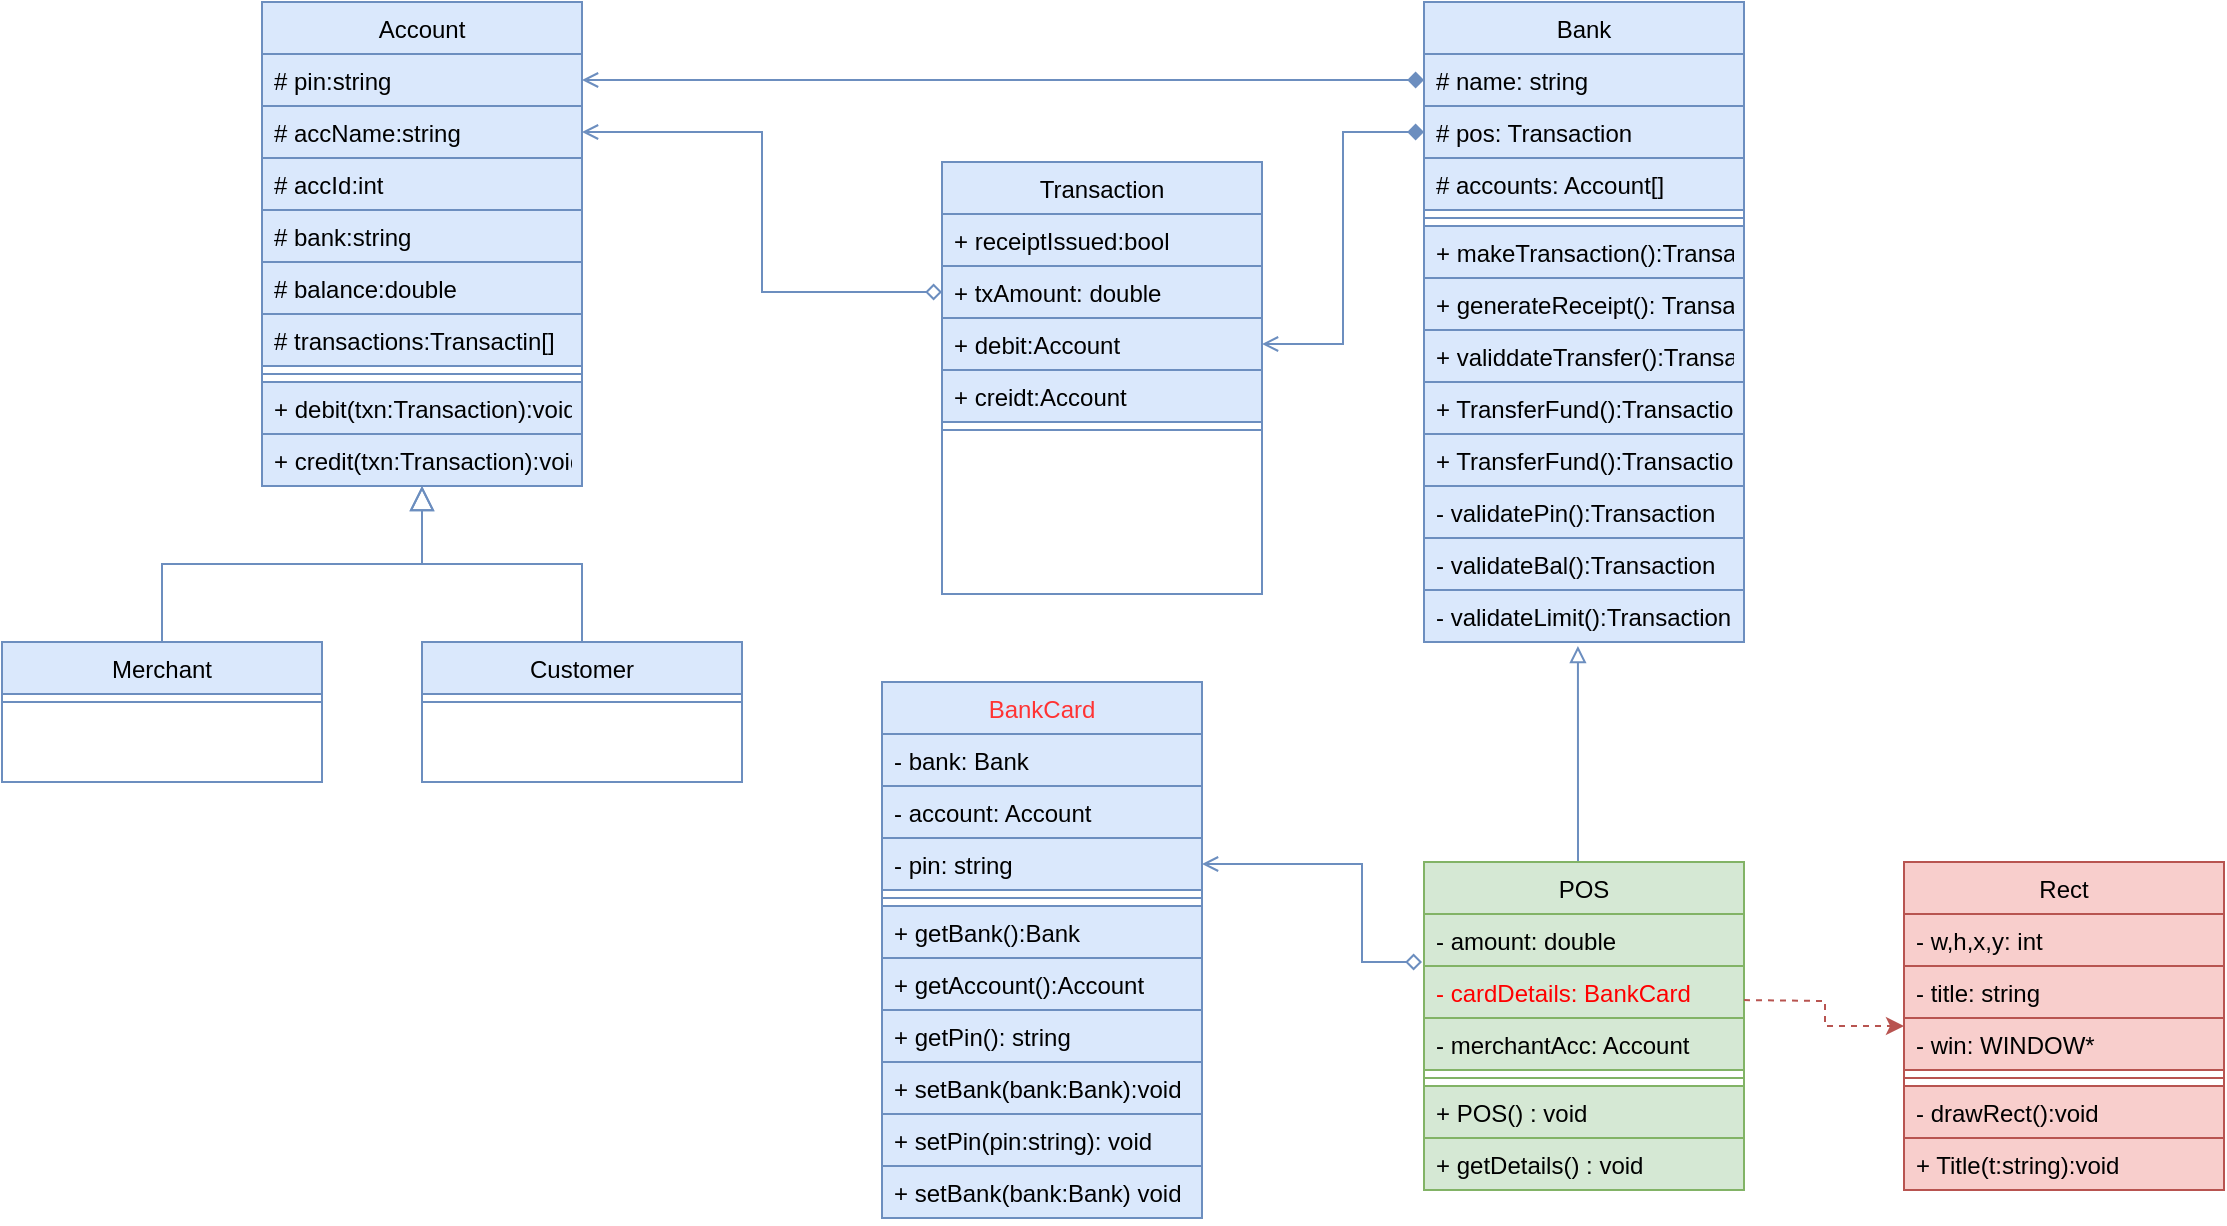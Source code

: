 <mxfile version="14.8.2" type="device"><diagram id="GWDn98Ws1wKtJF3vu87X" name="Page-1"><mxGraphModel dx="2150" dy="526" grid="1" gridSize="10" guides="1" tooltips="1" connect="1" arrows="1" fold="1" page="1" pageScale="1" pageWidth="1169" pageHeight="827" math="0" shadow="0"><root><mxCell id="WIyWlLk6GJQsqaUBKTNV-0"/><mxCell id="WIyWlLk6GJQsqaUBKTNV-1" parent="WIyWlLk6GJQsqaUBKTNV-0"/><mxCell id="HHbT0evATTt4QWSyXeFQ-0" value="" style="endArrow=block;endSize=10;endFill=0;shadow=0;strokeWidth=1;rounded=0;edgeStyle=elbowEdgeStyle;elbow=vertical;fillColor=#dae8fc;strokeColor=#6c8ebf;" parent="WIyWlLk6GJQsqaUBKTNV-1" source="HHbT0evATTt4QWSyXeFQ-24" target="HHbT0evATTt4QWSyXeFQ-14" edge="1"><mxGeometry width="160" relative="1" as="geometry"><mxPoint x="-380" y="303" as="sourcePoint"/><mxPoint x="-380" y="303" as="targetPoint"/></mxGeometry></mxCell><mxCell id="HHbT0evATTt4QWSyXeFQ-1" value="" style="endArrow=block;endSize=10;endFill=0;shadow=0;strokeWidth=1;rounded=0;edgeStyle=elbowEdgeStyle;elbow=vertical;fillColor=#dae8fc;strokeColor=#6c8ebf;" parent="WIyWlLk6GJQsqaUBKTNV-1" source="HHbT0evATTt4QWSyXeFQ-26" target="HHbT0evATTt4QWSyXeFQ-14" edge="1"><mxGeometry width="160" relative="1" as="geometry"><mxPoint x="-370" y="473" as="sourcePoint"/><mxPoint x="-270" y="371" as="targetPoint"/></mxGeometry></mxCell><mxCell id="HHbT0evATTt4QWSyXeFQ-2" style="edgeStyle=orthogonalEdgeStyle;rounded=0;orthogonalLoop=1;jettySize=auto;html=1;entryX=1;entryY=0.5;entryDx=0;entryDy=0;endArrow=open;endFill=0;startArrow=diamond;startFill=0;fillColor=#dae8fc;strokeColor=#6c8ebf;" parent="WIyWlLk6GJQsqaUBKTNV-1" target="HHbT0evATTt4QWSyXeFQ-6" edge="1"><mxGeometry relative="1" as="geometry"><mxPoint x="250" y="620" as="sourcePoint"/><Array as="points"><mxPoint x="220" y="620"/><mxPoint x="220" y="571"/></Array></mxGeometry></mxCell><mxCell id="HHbT0evATTt4QWSyXeFQ-3" value="BankCard" style="swimlane;fontStyle=0;align=center;verticalAlign=top;childLayout=stackLayout;horizontal=1;startSize=26;horizontalStack=0;resizeParent=1;resizeLast=0;collapsible=1;marginBottom=0;rounded=0;shadow=0;strokeWidth=1;fillColor=#dae8fc;strokeColor=#6c8ebf;fontColor=#FF3333;" parent="WIyWlLk6GJQsqaUBKTNV-1" vertex="1"><mxGeometry x="-20" y="480" width="160" height="268" as="geometry"><mxRectangle x="230" y="140" width="160" height="26" as="alternateBounds"/></mxGeometry></mxCell><mxCell id="HHbT0evATTt4QWSyXeFQ-4" value="- bank: Bank" style="text;align=left;verticalAlign=top;spacingLeft=4;spacingRight=4;overflow=hidden;rotatable=0;points=[[0,0.5],[1,0.5]];portConstraint=eastwest;fillColor=#dae8fc;strokeColor=#6c8ebf;" parent="HHbT0evATTt4QWSyXeFQ-3" vertex="1"><mxGeometry y="26" width="160" height="26" as="geometry"/></mxCell><mxCell id="HHbT0evATTt4QWSyXeFQ-5" value="- account: Account" style="text;align=left;verticalAlign=top;spacingLeft=4;spacingRight=4;overflow=hidden;rotatable=0;points=[[0,0.5],[1,0.5]];portConstraint=eastwest;rounded=0;shadow=0;html=0;fillColor=#dae8fc;strokeColor=#6c8ebf;" parent="HHbT0evATTt4QWSyXeFQ-3" vertex="1"><mxGeometry y="52" width="160" height="26" as="geometry"/></mxCell><mxCell id="HHbT0evATTt4QWSyXeFQ-6" value="- pin: string" style="text;align=left;verticalAlign=top;spacingLeft=4;spacingRight=4;overflow=hidden;rotatable=0;points=[[0,0.5],[1,0.5]];portConstraint=eastwest;rounded=0;shadow=0;html=0;fillColor=#dae8fc;strokeColor=#6c8ebf;" parent="HHbT0evATTt4QWSyXeFQ-3" vertex="1"><mxGeometry y="78" width="160" height="26" as="geometry"/></mxCell><mxCell id="HHbT0evATTt4QWSyXeFQ-7" value="" style="line;html=1;strokeWidth=1;align=left;verticalAlign=middle;spacingTop=-1;spacingLeft=3;spacingRight=3;rotatable=0;labelPosition=right;points=[];portConstraint=eastwest;fillColor=#dae8fc;strokeColor=#6c8ebf;" parent="HHbT0evATTt4QWSyXeFQ-3" vertex="1"><mxGeometry y="104" width="160" height="8" as="geometry"/></mxCell><mxCell id="HHbT0evATTt4QWSyXeFQ-8" value="+ getBank():Bank" style="text;align=left;verticalAlign=top;spacingLeft=4;spacingRight=4;overflow=hidden;rotatable=0;points=[[0,0.5],[1,0.5]];portConstraint=eastwest;fillColor=#dae8fc;strokeColor=#6c8ebf;" parent="HHbT0evATTt4QWSyXeFQ-3" vertex="1"><mxGeometry y="112" width="160" height="26" as="geometry"/></mxCell><mxCell id="HHbT0evATTt4QWSyXeFQ-9" value="+ getAccount():Account" style="text;align=left;verticalAlign=top;spacingLeft=4;spacingRight=4;overflow=hidden;rotatable=0;points=[[0,0.5],[1,0.5]];portConstraint=eastwest;fillColor=#dae8fc;strokeColor=#6c8ebf;" parent="HHbT0evATTt4QWSyXeFQ-3" vertex="1"><mxGeometry y="138" width="160" height="26" as="geometry"/></mxCell><mxCell id="HHbT0evATTt4QWSyXeFQ-10" value="+ getPin(): string" style="text;align=left;verticalAlign=top;spacingLeft=4;spacingRight=4;overflow=hidden;rotatable=0;points=[[0,0.5],[1,0.5]];portConstraint=eastwest;fillColor=#dae8fc;strokeColor=#6c8ebf;" parent="HHbT0evATTt4QWSyXeFQ-3" vertex="1"><mxGeometry y="164" width="160" height="26" as="geometry"/></mxCell><mxCell id="HHbT0evATTt4QWSyXeFQ-11" value="+ setBank(bank:Bank):void" style="text;align=left;verticalAlign=top;spacingLeft=4;spacingRight=4;overflow=hidden;rotatable=0;points=[[0,0.5],[1,0.5]];portConstraint=eastwest;fillColor=#dae8fc;strokeColor=#6c8ebf;" parent="HHbT0evATTt4QWSyXeFQ-3" vertex="1"><mxGeometry y="190" width="160" height="26" as="geometry"/></mxCell><mxCell id="HHbT0evATTt4QWSyXeFQ-12" value="+ setPin(pin:string): void" style="text;align=left;verticalAlign=top;spacingLeft=4;spacingRight=4;overflow=hidden;rotatable=0;points=[[0,0.5],[1,0.5]];portConstraint=eastwest;fillColor=#dae8fc;strokeColor=#6c8ebf;" parent="HHbT0evATTt4QWSyXeFQ-3" vertex="1"><mxGeometry y="216" width="160" height="26" as="geometry"/></mxCell><mxCell id="HHbT0evATTt4QWSyXeFQ-13" value="+ setBank(bank:Bank) void" style="text;align=left;verticalAlign=top;spacingLeft=4;spacingRight=4;overflow=hidden;rotatable=0;points=[[0,0.5],[1,0.5]];portConstraint=eastwest;fillColor=#dae8fc;strokeColor=#6c8ebf;" parent="HHbT0evATTt4QWSyXeFQ-3" vertex="1"><mxGeometry y="242" width="160" height="26" as="geometry"/></mxCell><mxCell id="HHbT0evATTt4QWSyXeFQ-14" value="Account" style="swimlane;fontStyle=0;align=center;verticalAlign=top;childLayout=stackLayout;horizontal=1;startSize=26;horizontalStack=0;resizeParent=1;resizeLast=0;collapsible=1;marginBottom=0;rounded=0;shadow=0;strokeWidth=1;fillColor=#dae8fc;strokeColor=#6c8ebf;" parent="WIyWlLk6GJQsqaUBKTNV-1" vertex="1"><mxGeometry x="-330" y="140" width="160" height="242" as="geometry"><mxRectangle x="230" y="140" width="160" height="26" as="alternateBounds"/></mxGeometry></mxCell><mxCell id="HHbT0evATTt4QWSyXeFQ-15" value="# pin:string" style="text;align=left;verticalAlign=top;spacingLeft=4;spacingRight=4;overflow=hidden;rotatable=0;points=[[0,0.5],[1,0.5]];portConstraint=eastwest;fillColor=#dae8fc;strokeColor=#6c8ebf;" parent="HHbT0evATTt4QWSyXeFQ-14" vertex="1"><mxGeometry y="26" width="160" height="26" as="geometry"/></mxCell><mxCell id="HHbT0evATTt4QWSyXeFQ-16" value="# accName:string" style="text;align=left;verticalAlign=top;spacingLeft=4;spacingRight=4;overflow=hidden;rotatable=0;points=[[0,0.5],[1,0.5]];portConstraint=eastwest;rounded=0;shadow=0;html=0;fillColor=#dae8fc;strokeColor=#6c8ebf;" parent="HHbT0evATTt4QWSyXeFQ-14" vertex="1"><mxGeometry y="52" width="160" height="26" as="geometry"/></mxCell><mxCell id="HHbT0evATTt4QWSyXeFQ-17" value="# accId:int" style="text;align=left;verticalAlign=top;spacingLeft=4;spacingRight=4;overflow=hidden;rotatable=0;points=[[0,0.5],[1,0.5]];portConstraint=eastwest;rounded=0;shadow=0;html=0;fillColor=#dae8fc;strokeColor=#6c8ebf;" parent="HHbT0evATTt4QWSyXeFQ-14" vertex="1"><mxGeometry y="78" width="160" height="26" as="geometry"/></mxCell><mxCell id="HHbT0evATTt4QWSyXeFQ-18" value="# bank:string" style="text;align=left;verticalAlign=top;spacingLeft=4;spacingRight=4;overflow=hidden;rotatable=0;points=[[0,0.5],[1,0.5]];portConstraint=eastwest;rounded=0;shadow=0;html=0;fillColor=#dae8fc;strokeColor=#6c8ebf;" parent="HHbT0evATTt4QWSyXeFQ-14" vertex="1"><mxGeometry y="104" width="160" height="26" as="geometry"/></mxCell><mxCell id="HHbT0evATTt4QWSyXeFQ-19" value="# balance:double" style="text;align=left;verticalAlign=top;spacingLeft=4;spacingRight=4;overflow=hidden;rotatable=0;points=[[0,0.5],[1,0.5]];portConstraint=eastwest;rounded=0;shadow=0;html=0;fillColor=#dae8fc;strokeColor=#6c8ebf;" parent="HHbT0evATTt4QWSyXeFQ-14" vertex="1"><mxGeometry y="130" width="160" height="26" as="geometry"/></mxCell><mxCell id="HHbT0evATTt4QWSyXeFQ-20" value="# transactions:Transactin[]" style="text;align=left;verticalAlign=top;spacingLeft=4;spacingRight=4;overflow=hidden;rotatable=0;points=[[0,0.5],[1,0.5]];portConstraint=eastwest;rounded=0;shadow=0;html=0;fillColor=#dae8fc;strokeColor=#6c8ebf;" parent="HHbT0evATTt4QWSyXeFQ-14" vertex="1"><mxGeometry y="156" width="160" height="26" as="geometry"/></mxCell><mxCell id="HHbT0evATTt4QWSyXeFQ-21" value="" style="line;html=1;strokeWidth=1;align=left;verticalAlign=middle;spacingTop=-1;spacingLeft=3;spacingRight=3;rotatable=0;labelPosition=right;points=[];portConstraint=eastwest;fillColor=#dae8fc;strokeColor=#6c8ebf;" parent="HHbT0evATTt4QWSyXeFQ-14" vertex="1"><mxGeometry y="182" width="160" height="8" as="geometry"/></mxCell><mxCell id="HHbT0evATTt4QWSyXeFQ-22" value="+ debit(txn:Transaction):void" style="text;align=left;verticalAlign=top;spacingLeft=4;spacingRight=4;overflow=hidden;rotatable=0;points=[[0,0.5],[1,0.5]];portConstraint=eastwest;fillColor=#dae8fc;strokeColor=#6c8ebf;" parent="HHbT0evATTt4QWSyXeFQ-14" vertex="1"><mxGeometry y="190" width="160" height="26" as="geometry"/></mxCell><mxCell id="HHbT0evATTt4QWSyXeFQ-23" value="+ credit(txn:Transaction):void" style="text;align=left;verticalAlign=top;spacingLeft=4;spacingRight=4;overflow=hidden;rotatable=0;points=[[0,0.5],[1,0.5]];portConstraint=eastwest;fillColor=#dae8fc;strokeColor=#6c8ebf;" parent="HHbT0evATTt4QWSyXeFQ-14" vertex="1"><mxGeometry y="216" width="160" height="26" as="geometry"/></mxCell><mxCell id="HHbT0evATTt4QWSyXeFQ-24" value="Merchant" style="swimlane;fontStyle=0;align=center;verticalAlign=top;childLayout=stackLayout;horizontal=1;startSize=26;horizontalStack=0;resizeParent=1;resizeLast=0;collapsible=1;marginBottom=0;rounded=0;shadow=0;strokeWidth=1;fillColor=#dae8fc;strokeColor=#6c8ebf;" parent="WIyWlLk6GJQsqaUBKTNV-1" vertex="1"><mxGeometry x="-460" y="460" width="160" height="70" as="geometry"><mxRectangle x="130" y="380" width="160" height="26" as="alternateBounds"/></mxGeometry></mxCell><mxCell id="HHbT0evATTt4QWSyXeFQ-25" value="" style="line;html=1;strokeWidth=1;align=left;verticalAlign=middle;spacingTop=-1;spacingLeft=3;spacingRight=3;rotatable=0;labelPosition=right;points=[];portConstraint=eastwest;fillColor=#dae8fc;strokeColor=#6c8ebf;" parent="HHbT0evATTt4QWSyXeFQ-24" vertex="1"><mxGeometry y="26" width="160" height="8" as="geometry"/></mxCell><mxCell id="HHbT0evATTt4QWSyXeFQ-26" value="Customer" style="swimlane;fontStyle=0;align=center;verticalAlign=top;childLayout=stackLayout;horizontal=1;startSize=26;horizontalStack=0;resizeParent=1;resizeLast=0;collapsible=1;marginBottom=0;rounded=0;shadow=0;strokeWidth=1;fillColor=#dae8fc;strokeColor=#6c8ebf;" parent="WIyWlLk6GJQsqaUBKTNV-1" vertex="1"><mxGeometry x="-250" y="460" width="160" height="70" as="geometry"><mxRectangle x="340" y="380" width="170" height="26" as="alternateBounds"/></mxGeometry></mxCell><mxCell id="HHbT0evATTt4QWSyXeFQ-27" value="" style="line;html=1;strokeWidth=1;align=left;verticalAlign=middle;spacingTop=-1;spacingLeft=3;spacingRight=3;rotatable=0;labelPosition=right;points=[];portConstraint=eastwest;fillColor=#dae8fc;strokeColor=#6c8ebf;" parent="HHbT0evATTt4QWSyXeFQ-26" vertex="1"><mxGeometry y="26" width="160" height="8" as="geometry"/></mxCell><mxCell id="HHbT0evATTt4QWSyXeFQ-28" value="Transaction" style="swimlane;fontStyle=0;align=center;verticalAlign=top;childLayout=stackLayout;horizontal=1;startSize=26;horizontalStack=0;resizeParent=1;resizeLast=0;collapsible=1;marginBottom=0;rounded=0;shadow=0;strokeWidth=1;fillColor=#dae8fc;strokeColor=#6c8ebf;" parent="WIyWlLk6GJQsqaUBKTNV-1" vertex="1"><mxGeometry x="10" y="220" width="160" height="216" as="geometry"><mxRectangle x="550" y="140" width="160" height="26" as="alternateBounds"/></mxGeometry></mxCell><mxCell id="HHbT0evATTt4QWSyXeFQ-29" value="+ receiptIssued:bool" style="text;align=left;verticalAlign=top;spacingLeft=4;spacingRight=4;overflow=hidden;rotatable=0;points=[[0,0.5],[1,0.5]];portConstraint=eastwest;fillColor=#dae8fc;strokeColor=#6c8ebf;" parent="HHbT0evATTt4QWSyXeFQ-28" vertex="1"><mxGeometry y="26" width="160" height="26" as="geometry"/></mxCell><mxCell id="HHbT0evATTt4QWSyXeFQ-30" value="+ txAmount: double" style="text;align=left;verticalAlign=top;spacingLeft=4;spacingRight=4;overflow=hidden;rotatable=0;points=[[0,0.5],[1,0.5]];portConstraint=eastwest;rounded=0;shadow=0;html=0;fillColor=#dae8fc;strokeColor=#6c8ebf;" parent="HHbT0evATTt4QWSyXeFQ-28" vertex="1"><mxGeometry y="52" width="160" height="26" as="geometry"/></mxCell><mxCell id="HHbT0evATTt4QWSyXeFQ-31" value="+ debit:Account" style="text;align=left;verticalAlign=top;spacingLeft=4;spacingRight=4;overflow=hidden;rotatable=0;points=[[0,0.5],[1,0.5]];portConstraint=eastwest;rounded=0;shadow=0;html=0;fillColor=#dae8fc;strokeColor=#6c8ebf;" parent="HHbT0evATTt4QWSyXeFQ-28" vertex="1"><mxGeometry y="78" width="160" height="26" as="geometry"/></mxCell><mxCell id="HHbT0evATTt4QWSyXeFQ-32" value="+ creidt:Account" style="text;align=left;verticalAlign=top;spacingLeft=4;spacingRight=4;overflow=hidden;rotatable=0;points=[[0,0.5],[1,0.5]];portConstraint=eastwest;rounded=0;shadow=0;html=0;fillColor=#dae8fc;strokeColor=#6c8ebf;" parent="HHbT0evATTt4QWSyXeFQ-28" vertex="1"><mxGeometry y="104" width="160" height="26" as="geometry"/></mxCell><mxCell id="HHbT0evATTt4QWSyXeFQ-33" value="" style="line;html=1;strokeWidth=1;align=left;verticalAlign=middle;spacingTop=-1;spacingLeft=3;spacingRight=3;rotatable=0;labelPosition=right;points=[];portConstraint=eastwest;fillColor=#dae8fc;strokeColor=#6c8ebf;" parent="HHbT0evATTt4QWSyXeFQ-28" vertex="1"><mxGeometry y="130" width="160" height="8" as="geometry"/></mxCell><mxCell id="HHbT0evATTt4QWSyXeFQ-34" value="Bank" style="swimlane;fontStyle=0;align=center;verticalAlign=top;childLayout=stackLayout;horizontal=1;startSize=26;horizontalStack=0;resizeParent=1;resizeLast=0;collapsible=1;marginBottom=0;rounded=0;shadow=0;strokeWidth=1;fillColor=#dae8fc;strokeColor=#6c8ebf;" parent="WIyWlLk6GJQsqaUBKTNV-1" vertex="1"><mxGeometry x="251" y="140" width="160" height="320" as="geometry"><mxRectangle x="230" y="140" width="160" height="26" as="alternateBounds"/></mxGeometry></mxCell><mxCell id="HHbT0evATTt4QWSyXeFQ-35" value="# name: string" style="text;align=left;verticalAlign=top;spacingLeft=4;spacingRight=4;overflow=hidden;rotatable=0;points=[[0,0.5],[1,0.5]];portConstraint=eastwest;fillColor=#dae8fc;strokeColor=#6c8ebf;" parent="HHbT0evATTt4QWSyXeFQ-34" vertex="1"><mxGeometry y="26" width="160" height="26" as="geometry"/></mxCell><mxCell id="HHbT0evATTt4QWSyXeFQ-36" value="# pos: Transaction" style="text;align=left;verticalAlign=top;spacingLeft=4;spacingRight=4;overflow=hidden;rotatable=0;points=[[0,0.5],[1,0.5]];portConstraint=eastwest;fillColor=#dae8fc;strokeColor=#6c8ebf;" parent="HHbT0evATTt4QWSyXeFQ-34" vertex="1"><mxGeometry y="52" width="160" height="26" as="geometry"/></mxCell><mxCell id="HHbT0evATTt4QWSyXeFQ-37" value="# accounts: Account[]" style="text;align=left;verticalAlign=top;spacingLeft=4;spacingRight=4;overflow=hidden;rotatable=0;points=[[0,0.5],[1,0.5]];portConstraint=eastwest;fillColor=#dae8fc;strokeColor=#6c8ebf;" parent="HHbT0evATTt4QWSyXeFQ-34" vertex="1"><mxGeometry y="78" width="160" height="26" as="geometry"/></mxCell><mxCell id="HHbT0evATTt4QWSyXeFQ-38" value="" style="line;html=1;strokeWidth=1;align=left;verticalAlign=middle;spacingTop=-1;spacingLeft=3;spacingRight=3;rotatable=0;labelPosition=right;points=[];portConstraint=eastwest;fillColor=#dae8fc;strokeColor=#6c8ebf;" parent="HHbT0evATTt4QWSyXeFQ-34" vertex="1"><mxGeometry y="104" width="160" height="8" as="geometry"/></mxCell><mxCell id="HHbT0evATTt4QWSyXeFQ-39" value="+ makeTransaction():Transaction" style="text;align=left;verticalAlign=top;spacingLeft=4;spacingRight=4;overflow=hidden;rotatable=0;points=[[0,0.5],[1,0.5]];portConstraint=eastwest;fillColor=#dae8fc;strokeColor=#6c8ebf;" parent="HHbT0evATTt4QWSyXeFQ-34" vertex="1"><mxGeometry y="112" width="160" height="26" as="geometry"/></mxCell><mxCell id="HHbT0evATTt4QWSyXeFQ-40" value="+ generateReceipt(): Transaction" style="text;align=left;verticalAlign=top;spacingLeft=4;spacingRight=4;overflow=hidden;rotatable=0;points=[[0,0.5],[1,0.5]];portConstraint=eastwest;fillColor=#dae8fc;strokeColor=#6c8ebf;" parent="HHbT0evATTt4QWSyXeFQ-34" vertex="1"><mxGeometry y="138" width="160" height="26" as="geometry"/></mxCell><mxCell id="HHbT0evATTt4QWSyXeFQ-41" value="+ validdateTransfer():Transaction" style="text;align=left;verticalAlign=top;spacingLeft=4;spacingRight=4;overflow=hidden;rotatable=0;points=[[0,0.5],[1,0.5]];portConstraint=eastwest;fillColor=#dae8fc;strokeColor=#6c8ebf;" parent="HHbT0evATTt4QWSyXeFQ-34" vertex="1"><mxGeometry y="164" width="160" height="26" as="geometry"/></mxCell><mxCell id="HHbT0evATTt4QWSyXeFQ-42" value="+ TransferFund():Transaction" style="text;align=left;verticalAlign=top;spacingLeft=4;spacingRight=4;overflow=hidden;rotatable=0;points=[[0,0.5],[1,0.5]];portConstraint=eastwest;fillColor=#dae8fc;strokeColor=#6c8ebf;" parent="HHbT0evATTt4QWSyXeFQ-34" vertex="1"><mxGeometry y="190" width="160" height="26" as="geometry"/></mxCell><mxCell id="HHbT0evATTt4QWSyXeFQ-43" value="+ TransferFund():Transaction" style="text;align=left;verticalAlign=top;spacingLeft=4;spacingRight=4;overflow=hidden;rotatable=0;points=[[0,0.5],[1,0.5]];portConstraint=eastwest;fillColor=#dae8fc;strokeColor=#6c8ebf;" parent="HHbT0evATTt4QWSyXeFQ-34" vertex="1"><mxGeometry y="216" width="160" height="26" as="geometry"/></mxCell><mxCell id="HHbT0evATTt4QWSyXeFQ-44" value="- validatePin():Transaction" style="text;align=left;verticalAlign=top;spacingLeft=4;spacingRight=4;overflow=hidden;rotatable=0;points=[[0,0.5],[1,0.5]];portConstraint=eastwest;fillColor=#dae8fc;strokeColor=#6c8ebf;" parent="HHbT0evATTt4QWSyXeFQ-34" vertex="1"><mxGeometry y="242" width="160" height="26" as="geometry"/></mxCell><mxCell id="HHbT0evATTt4QWSyXeFQ-45" value="- validateBal():Transaction" style="text;align=left;verticalAlign=top;spacingLeft=4;spacingRight=4;overflow=hidden;rotatable=0;points=[[0,0.5],[1,0.5]];portConstraint=eastwest;fillColor=#dae8fc;strokeColor=#6c8ebf;" parent="HHbT0evATTt4QWSyXeFQ-34" vertex="1"><mxGeometry y="268" width="160" height="26" as="geometry"/></mxCell><mxCell id="HHbT0evATTt4QWSyXeFQ-46" value="- validateLimit():Transaction" style="text;align=left;verticalAlign=top;spacingLeft=4;spacingRight=4;overflow=hidden;rotatable=0;points=[[0,0.5],[1,0.5]];portConstraint=eastwest;fillColor=#dae8fc;strokeColor=#6c8ebf;" parent="HHbT0evATTt4QWSyXeFQ-34" vertex="1"><mxGeometry y="294" width="160" height="26" as="geometry"/></mxCell><mxCell id="HHbT0evATTt4QWSyXeFQ-47" style="edgeStyle=orthogonalEdgeStyle;rounded=0;orthogonalLoop=1;jettySize=auto;html=1;exitX=0.5;exitY=0;exitDx=0;exitDy=0;startArrow=none;startFill=0;endArrow=block;endFill=0;entryX=0.481;entryY=1.077;entryDx=0;entryDy=0;entryPerimeter=0;fillColor=#dae8fc;strokeColor=#6c8ebf;" parent="WIyWlLk6GJQsqaUBKTNV-1" source="HHbT0evATTt4QWSyXeFQ-48" target="HHbT0evATTt4QWSyXeFQ-46" edge="1"><mxGeometry relative="1" as="geometry"><mxPoint x="331" y="490" as="targetPoint"/><Array as="points"><mxPoint x="328" y="570"/></Array></mxGeometry></mxCell><mxCell id="HHbT0evATTt4QWSyXeFQ-48" value="POS" style="swimlane;fontStyle=0;align=center;verticalAlign=top;childLayout=stackLayout;horizontal=1;startSize=26;horizontalStack=0;resizeParent=1;resizeLast=0;collapsible=1;marginBottom=0;rounded=0;shadow=0;strokeWidth=1;fillColor=#d5e8d4;strokeColor=#82b366;" parent="WIyWlLk6GJQsqaUBKTNV-1" vertex="1"><mxGeometry x="251" y="570" width="160" height="164" as="geometry"><mxRectangle x="230" y="140" width="160" height="26" as="alternateBounds"/></mxGeometry></mxCell><mxCell id="2uMpzBnMa0p2f6hPZolX-2" value="- amount: double" style="text;align=left;verticalAlign=top;spacingLeft=4;spacingRight=4;overflow=hidden;rotatable=0;points=[[0,0.5],[1,0.5]];portConstraint=eastwest;rounded=0;shadow=0;html=0;fillColor=#d5e8d4;strokeColor=#82b366;" parent="HHbT0evATTt4QWSyXeFQ-48" vertex="1"><mxGeometry y="26" width="160" height="26" as="geometry"/></mxCell><mxCell id="HHbT0evATTt4QWSyXeFQ-49" value="- cardDetails: BankCard" style="text;align=left;verticalAlign=top;spacingLeft=4;spacingRight=4;overflow=hidden;rotatable=0;points=[[0,0.5],[1,0.5]];portConstraint=eastwest;rounded=0;shadow=0;html=0;fillColor=#d5e8d4;strokeColor=#82b366;fontColor=#FF0000;" parent="HHbT0evATTt4QWSyXeFQ-48" vertex="1"><mxGeometry y="52" width="160" height="26" as="geometry"/></mxCell><mxCell id="HHbT0evATTt4QWSyXeFQ-50" value="- merchantAcc: Account" style="text;align=left;verticalAlign=top;spacingLeft=4;spacingRight=4;overflow=hidden;rotatable=0;points=[[0,0.5],[1,0.5]];portConstraint=eastwest;rounded=0;shadow=0;html=0;fillColor=#d5e8d4;strokeColor=#82b366;" parent="HHbT0evATTt4QWSyXeFQ-48" vertex="1"><mxGeometry y="78" width="160" height="26" as="geometry"/></mxCell><mxCell id="HHbT0evATTt4QWSyXeFQ-51" value="" style="line;html=1;strokeWidth=1;align=left;verticalAlign=middle;spacingTop=-1;spacingLeft=3;spacingRight=3;rotatable=0;labelPosition=right;points=[];portConstraint=eastwest;fillColor=#d5e8d4;strokeColor=#82b366;" parent="HHbT0evATTt4QWSyXeFQ-48" vertex="1"><mxGeometry y="104" width="160" height="8" as="geometry"/></mxCell><mxCell id="2uMpzBnMa0p2f6hPZolX-6" value="+ POS() : void" style="text;align=left;verticalAlign=top;spacingLeft=4;spacingRight=4;overflow=hidden;rotatable=0;points=[[0,0.5],[1,0.5]];portConstraint=eastwest;fillColor=#d5e8d4;strokeColor=#82b366;" parent="HHbT0evATTt4QWSyXeFQ-48" vertex="1"><mxGeometry y="112" width="160" height="26" as="geometry"/></mxCell><mxCell id="1DatPO0KW_OrhJAQq1N3-1" value="+ getDetails() : void" style="text;align=left;verticalAlign=top;spacingLeft=4;spacingRight=4;overflow=hidden;rotatable=0;points=[[0,0.5],[1,0.5]];portConstraint=eastwest;fillColor=#d5e8d4;strokeColor=#82b366;" vertex="1" parent="HHbT0evATTt4QWSyXeFQ-48"><mxGeometry y="138" width="160" height="26" as="geometry"/></mxCell><mxCell id="HHbT0evATTt4QWSyXeFQ-53" style="edgeStyle=orthogonalEdgeStyle;rounded=0;orthogonalLoop=1;jettySize=auto;html=1;exitX=0;exitY=0.5;exitDx=0;exitDy=0;entryX=1;entryY=0.5;entryDx=0;entryDy=0;startArrow=diamond;startFill=1;endArrow=open;endFill=0;fillColor=#dae8fc;strokeColor=#6c8ebf;" parent="WIyWlLk6GJQsqaUBKTNV-1" source="HHbT0evATTt4QWSyXeFQ-36" target="HHbT0evATTt4QWSyXeFQ-31" edge="1"><mxGeometry relative="1" as="geometry"/></mxCell><mxCell id="HHbT0evATTt4QWSyXeFQ-54" style="edgeStyle=orthogonalEdgeStyle;rounded=0;orthogonalLoop=1;jettySize=auto;html=1;exitX=0;exitY=0.5;exitDx=0;exitDy=0;entryX=1;entryY=0.5;entryDx=0;entryDy=0;startArrow=diamond;startFill=0;endArrow=open;endFill=0;fillColor=#dae8fc;strokeColor=#6c8ebf;" parent="WIyWlLk6GJQsqaUBKTNV-1" source="HHbT0evATTt4QWSyXeFQ-30" target="HHbT0evATTt4QWSyXeFQ-16" edge="1"><mxGeometry relative="1" as="geometry"/></mxCell><mxCell id="HHbT0evATTt4QWSyXeFQ-55" style="edgeStyle=orthogonalEdgeStyle;rounded=0;orthogonalLoop=1;jettySize=auto;html=1;exitX=0;exitY=0.5;exitDx=0;exitDy=0;entryX=1;entryY=0.5;entryDx=0;entryDy=0;startArrow=diamond;startFill=1;endArrow=open;endFill=0;fillColor=#dae8fc;strokeColor=#6c8ebf;" parent="WIyWlLk6GJQsqaUBKTNV-1" source="HHbT0evATTt4QWSyXeFQ-35" target="HHbT0evATTt4QWSyXeFQ-15" edge="1"><mxGeometry relative="1" as="geometry"/></mxCell><mxCell id="2uMpzBnMa0p2f6hPZolX-0" value="" style="edgeStyle=orthogonalEdgeStyle;rounded=0;orthogonalLoop=1;jettySize=auto;html=1;fillColor=#f8cecc;strokeColor=#b85450;dashed=1;" parent="WIyWlLk6GJQsqaUBKTNV-1" target="2uMpzBnMa0p2f6hPZolX-7" edge="1"><mxGeometry relative="1" as="geometry"><mxPoint x="411" y="639.034" as="sourcePoint"/></mxGeometry></mxCell><mxCell id="2uMpzBnMa0p2f6hPZolX-7" value="Rect" style="swimlane;fontStyle=0;align=center;verticalAlign=top;childLayout=stackLayout;horizontal=1;startSize=26;horizontalStack=0;resizeParent=1;resizeLast=0;collapsible=1;marginBottom=0;rounded=0;shadow=0;strokeWidth=1;fillColor=#f8cecc;strokeColor=#b85450;" parent="WIyWlLk6GJQsqaUBKTNV-1" vertex="1"><mxGeometry x="491" y="570" width="160" height="164" as="geometry"><mxRectangle x="230" y="140" width="160" height="26" as="alternateBounds"/></mxGeometry></mxCell><mxCell id="2uMpzBnMa0p2f6hPZolX-8" value="- w,h,x,y: int" style="text;align=left;verticalAlign=top;spacingLeft=4;spacingRight=4;overflow=hidden;rotatable=0;points=[[0,0.5],[1,0.5]];portConstraint=eastwest;rounded=0;shadow=0;html=0;fillColor=#f8cecc;strokeColor=#b85450;" parent="2uMpzBnMa0p2f6hPZolX-7" vertex="1"><mxGeometry y="26" width="160" height="26" as="geometry"/></mxCell><mxCell id="2uMpzBnMa0p2f6hPZolX-9" value="- title: string" style="text;align=left;verticalAlign=top;spacingLeft=4;spacingRight=4;overflow=hidden;rotatable=0;points=[[0,0.5],[1,0.5]];portConstraint=eastwest;rounded=0;shadow=0;html=0;fillColor=#f8cecc;strokeColor=#b85450;" parent="2uMpzBnMa0p2f6hPZolX-7" vertex="1"><mxGeometry y="52" width="160" height="26" as="geometry"/></mxCell><mxCell id="2uMpzBnMa0p2f6hPZolX-10" value="- win: WINDOW*" style="text;align=left;verticalAlign=top;spacingLeft=4;spacingRight=4;overflow=hidden;rotatable=0;points=[[0,0.5],[1,0.5]];portConstraint=eastwest;rounded=0;shadow=0;html=0;fillColor=#f8cecc;strokeColor=#b85450;" parent="2uMpzBnMa0p2f6hPZolX-7" vertex="1"><mxGeometry y="78" width="160" height="26" as="geometry"/></mxCell><mxCell id="2uMpzBnMa0p2f6hPZolX-11" value="" style="line;html=1;strokeWidth=1;align=left;verticalAlign=middle;spacingTop=-1;spacingLeft=3;spacingRight=3;rotatable=0;labelPosition=right;points=[];portConstraint=eastwest;fillColor=#f8cecc;strokeColor=#b85450;" parent="2uMpzBnMa0p2f6hPZolX-7" vertex="1"><mxGeometry y="104" width="160" height="8" as="geometry"/></mxCell><mxCell id="2uMpzBnMa0p2f6hPZolX-12" value="- drawRect():void" style="text;align=left;verticalAlign=top;spacingLeft=4;spacingRight=4;overflow=hidden;rotatable=0;points=[[0,0.5],[1,0.5]];portConstraint=eastwest;fillColor=#f8cecc;strokeColor=#b85450;" parent="2uMpzBnMa0p2f6hPZolX-7" vertex="1"><mxGeometry y="112" width="160" height="26" as="geometry"/></mxCell><mxCell id="2uMpzBnMa0p2f6hPZolX-13" value="+ Title(t:string):void" style="text;align=left;verticalAlign=top;spacingLeft=4;spacingRight=4;overflow=hidden;rotatable=0;points=[[0,0.5],[1,0.5]];portConstraint=eastwest;fillColor=#f8cecc;strokeColor=#b85450;" parent="2uMpzBnMa0p2f6hPZolX-7" vertex="1"><mxGeometry y="138" width="160" height="26" as="geometry"/></mxCell></root></mxGraphModel></diagram></mxfile>